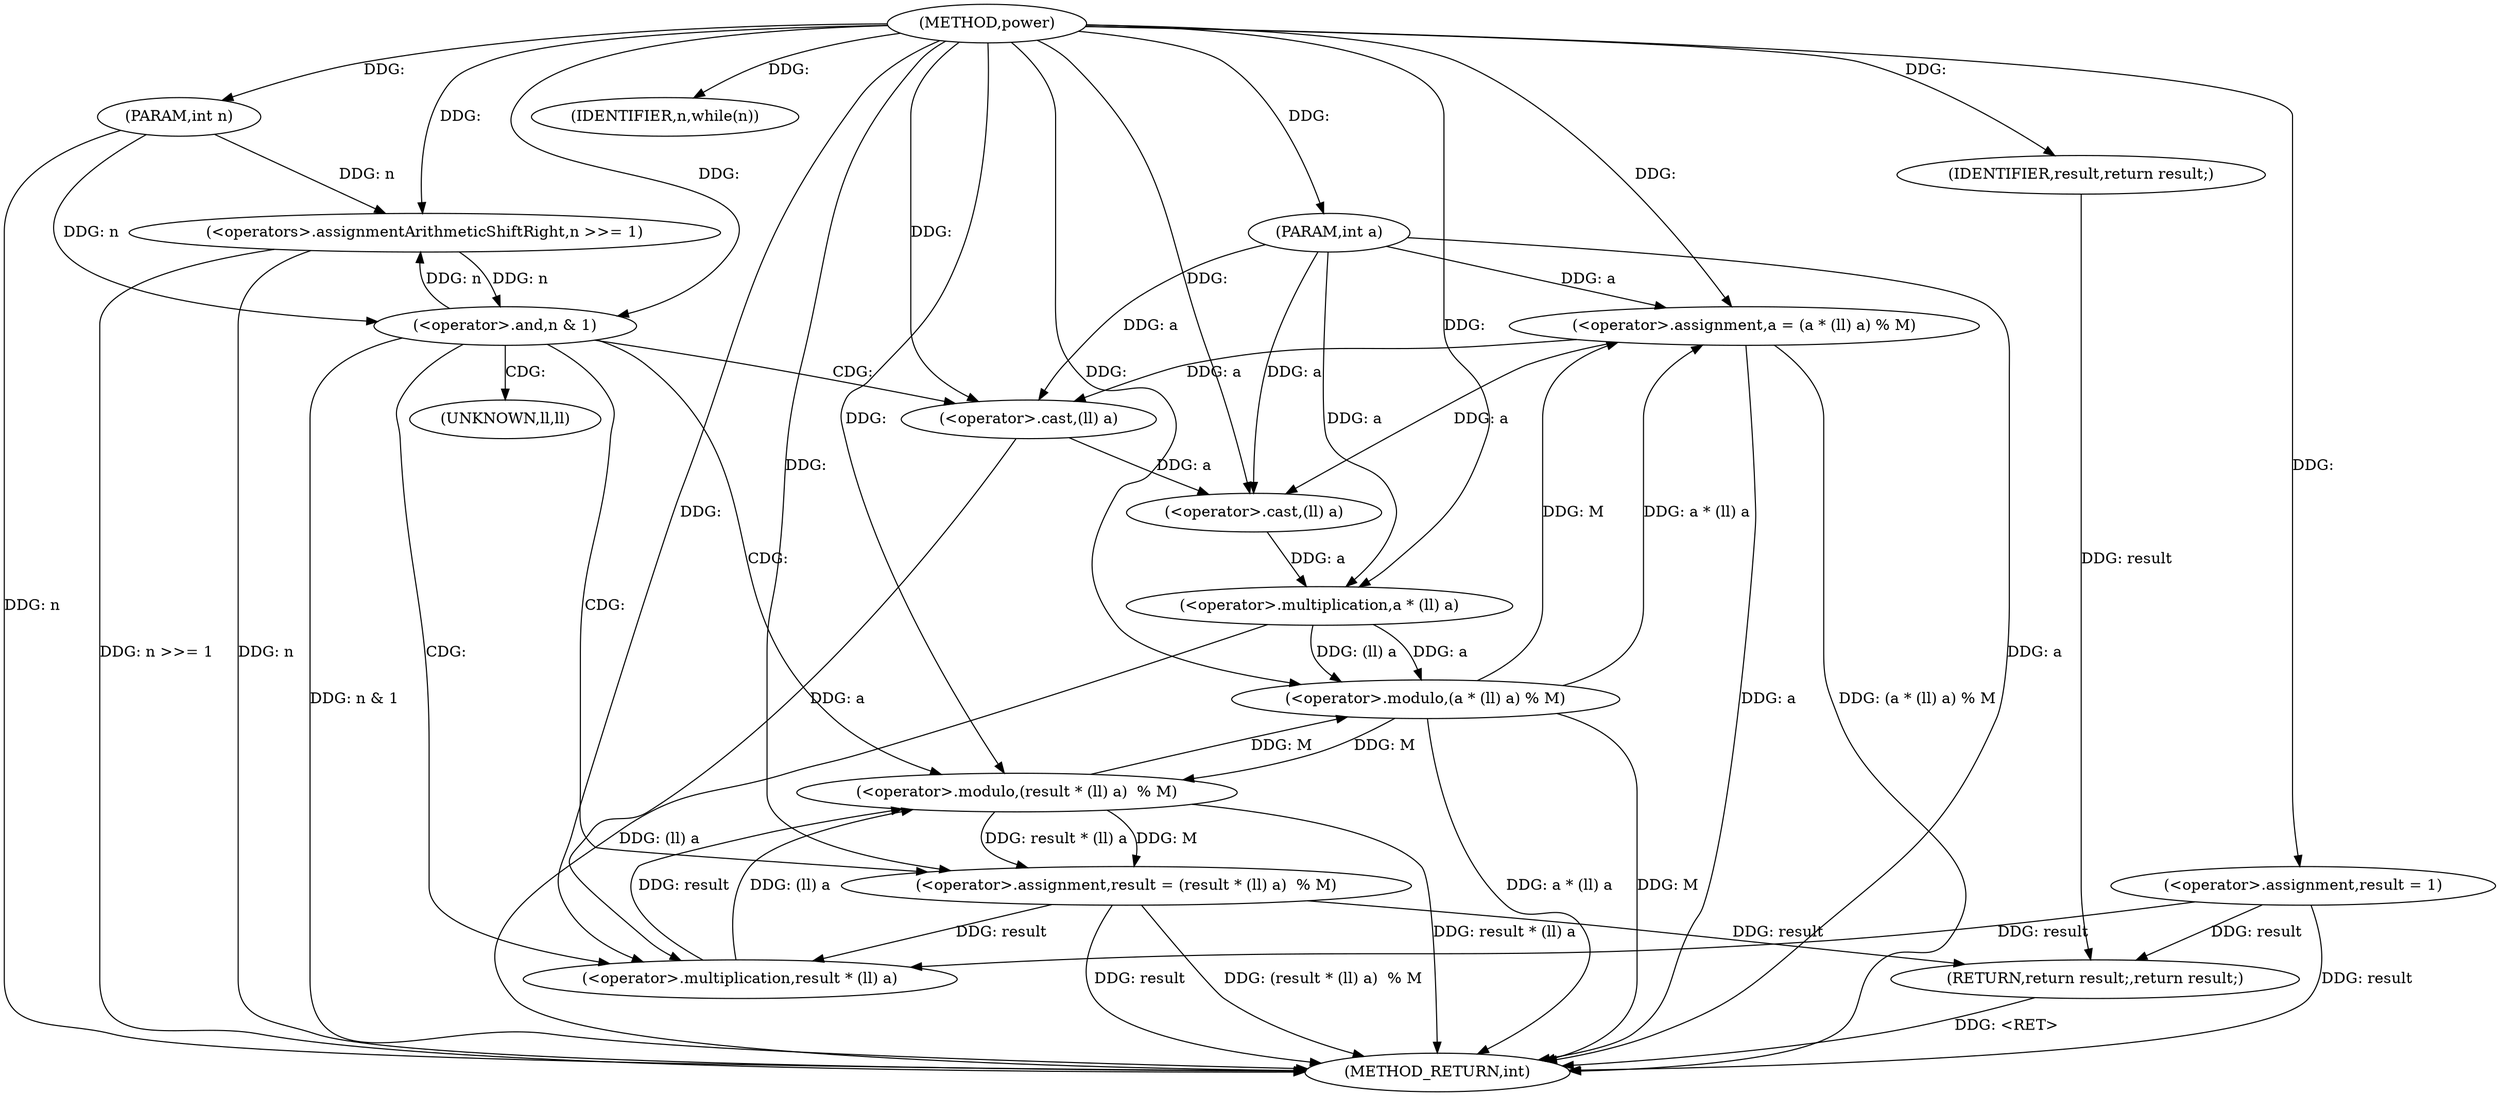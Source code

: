 digraph "power" {  
"1000892" [label = "(METHOD,power)" ]
"1000930" [label = "(METHOD_RETURN,int)" ]
"1000893" [label = "(PARAM,int a)" ]
"1000894" [label = "(PARAM,int n)" ]
"1000897" [label = "(<operator>.assignment,result = 1)" ]
"1000928" [label = "(RETURN,return result;,return result;)" ]
"1000901" [label = "(IDENTIFIER,n,while(n))" ]
"1000929" [label = "(IDENTIFIER,result,return result;)" ]
"1000916" [label = "(<operators>.assignmentArithmeticShiftRight,n >>= 1)" ]
"1000919" [label = "(<operator>.assignment,a = (a * (ll) a) % M)" ]
"1000904" [label = "(<operator>.and,n & 1)" ]
"1000907" [label = "(<operator>.assignment,result = (result * (ll) a)  % M)" ]
"1000921" [label = "(<operator>.modulo,(a * (ll) a) % M)" ]
"1000909" [label = "(<operator>.modulo,(result * (ll) a)  % M)" ]
"1000922" [label = "(<operator>.multiplication,a * (ll) a)" ]
"1000910" [label = "(<operator>.multiplication,result * (ll) a)" ]
"1000924" [label = "(<operator>.cast,(ll) a)" ]
"1000912" [label = "(<operator>.cast,(ll) a)" ]
"1000913" [label = "(UNKNOWN,ll,ll)" ]
  "1000893" -> "1000930"  [ label = "DDG: a"] 
  "1000894" -> "1000930"  [ label = "DDG: n"] 
  "1000897" -> "1000930"  [ label = "DDG: result"] 
  "1000904" -> "1000930"  [ label = "DDG: n & 1"] 
  "1000907" -> "1000930"  [ label = "DDG: result"] 
  "1000909" -> "1000930"  [ label = "DDG: result * (ll) a"] 
  "1000907" -> "1000930"  [ label = "DDG: (result * (ll) a)  % M"] 
  "1000916" -> "1000930"  [ label = "DDG: n"] 
  "1000916" -> "1000930"  [ label = "DDG: n >>= 1"] 
  "1000919" -> "1000930"  [ label = "DDG: a"] 
  "1000922" -> "1000930"  [ label = "DDG: (ll) a"] 
  "1000921" -> "1000930"  [ label = "DDG: a * (ll) a"] 
  "1000921" -> "1000930"  [ label = "DDG: M"] 
  "1000919" -> "1000930"  [ label = "DDG: (a * (ll) a) % M"] 
  "1000928" -> "1000930"  [ label = "DDG: <RET>"] 
  "1000892" -> "1000893"  [ label = "DDG: "] 
  "1000892" -> "1000894"  [ label = "DDG: "] 
  "1000892" -> "1000897"  [ label = "DDG: "] 
  "1000929" -> "1000928"  [ label = "DDG: result"] 
  "1000897" -> "1000928"  [ label = "DDG: result"] 
  "1000907" -> "1000928"  [ label = "DDG: result"] 
  "1000892" -> "1000901"  [ label = "DDG: "] 
  "1000892" -> "1000929"  [ label = "DDG: "] 
  "1000921" -> "1000919"  [ label = "DDG: M"] 
  "1000921" -> "1000919"  [ label = "DDG: a * (ll) a"] 
  "1000909" -> "1000907"  [ label = "DDG: M"] 
  "1000909" -> "1000907"  [ label = "DDG: result * (ll) a"] 
  "1000904" -> "1000916"  [ label = "DDG: n"] 
  "1000894" -> "1000916"  [ label = "DDG: n"] 
  "1000892" -> "1000916"  [ label = "DDG: "] 
  "1000893" -> "1000919"  [ label = "DDG: a"] 
  "1000892" -> "1000919"  [ label = "DDG: "] 
  "1000916" -> "1000904"  [ label = "DDG: n"] 
  "1000894" -> "1000904"  [ label = "DDG: n"] 
  "1000892" -> "1000904"  [ label = "DDG: "] 
  "1000892" -> "1000907"  [ label = "DDG: "] 
  "1000922" -> "1000921"  [ label = "DDG: a"] 
  "1000922" -> "1000921"  [ label = "DDG: (ll) a"] 
  "1000909" -> "1000921"  [ label = "DDG: M"] 
  "1000892" -> "1000921"  [ label = "DDG: "] 
  "1000910" -> "1000909"  [ label = "DDG: (ll) a"] 
  "1000910" -> "1000909"  [ label = "DDG: result"] 
  "1000921" -> "1000909"  [ label = "DDG: M"] 
  "1000892" -> "1000909"  [ label = "DDG: "] 
  "1000924" -> "1000922"  [ label = "DDG: a"] 
  "1000893" -> "1000922"  [ label = "DDG: a"] 
  "1000892" -> "1000922"  [ label = "DDG: "] 
  "1000897" -> "1000910"  [ label = "DDG: result"] 
  "1000907" -> "1000910"  [ label = "DDG: result"] 
  "1000892" -> "1000910"  [ label = "DDG: "] 
  "1000912" -> "1000910"  [ label = "DDG: a"] 
  "1000912" -> "1000924"  [ label = "DDG: a"] 
  "1000919" -> "1000924"  [ label = "DDG: a"] 
  "1000893" -> "1000924"  [ label = "DDG: a"] 
  "1000892" -> "1000924"  [ label = "DDG: "] 
  "1000919" -> "1000912"  [ label = "DDG: a"] 
  "1000893" -> "1000912"  [ label = "DDG: a"] 
  "1000892" -> "1000912"  [ label = "DDG: "] 
  "1000904" -> "1000912"  [ label = "CDG: "] 
  "1000904" -> "1000910"  [ label = "CDG: "] 
  "1000904" -> "1000909"  [ label = "CDG: "] 
  "1000904" -> "1000913"  [ label = "CDG: "] 
  "1000904" -> "1000907"  [ label = "CDG: "] 
}
